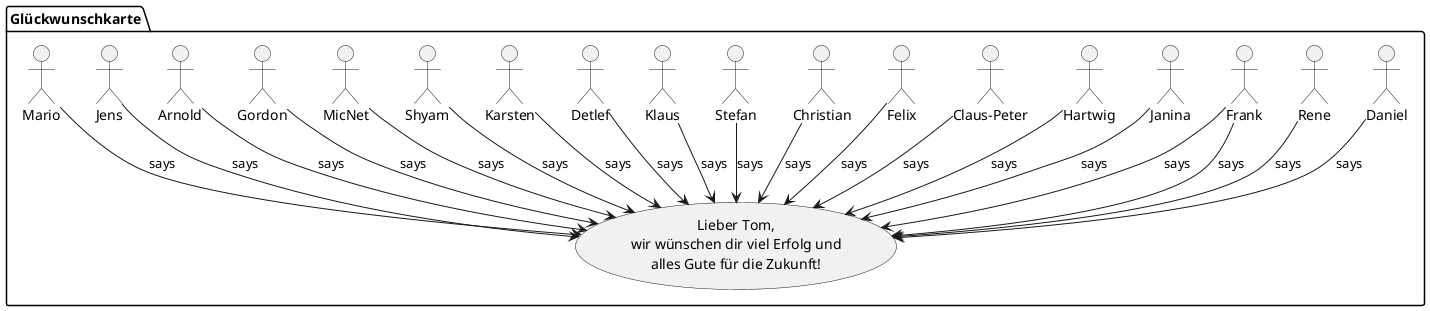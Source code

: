 @startuml
folder "Glückwunschkarte" {
    usecase goodbye [
        Lieber Tom,
        wir wünschen dir viel Erfolg und
        alles Gute für die Zukunft!
    ]

    :Daniel: --> goodbye: says
    :Rene: --> goodbye: says
    :Frank: --> goodbye: says
    :Janina: --> goodbye: says
    :Hartwig: --> goodbye: says
    :Claus-Peter: --> goodbye: says
    :Felix: --> goodbye: says
    :Christian: --> goodbye: says
    :Stefan: --> goodbye: says
    :Klaus: --> goodbye: says
    :Detlef: --> goodbye: says
    :Karsten: --> goodbye: says
    :Shyam: --> goodbye: says
    :MicNet: --> goodbye: says
    :Gordon: --> goodbye: says
    :Frank: --> goodbye: says
    :Arnold: --> goodbye: says 
    :Jens: --> goodbye: says
    :Mario: --> goodbye: says
   
    
}
@enduml
